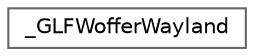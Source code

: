 digraph "类继承关系图"
{
 // LATEX_PDF_SIZE
  bgcolor="transparent";
  edge [fontname=Helvetica,fontsize=10,labelfontname=Helvetica,labelfontsize=10];
  node [fontname=Helvetica,fontsize=10,shape=box,height=0.2,width=0.4];
  rankdir="LR";
  Node0 [id="Node000000",label="_GLFWofferWayland",height=0.2,width=0.4,color="grey40", fillcolor="white", style="filled",URL="$struct___g_l_f_woffer_wayland.html",tooltip=" "];
}
